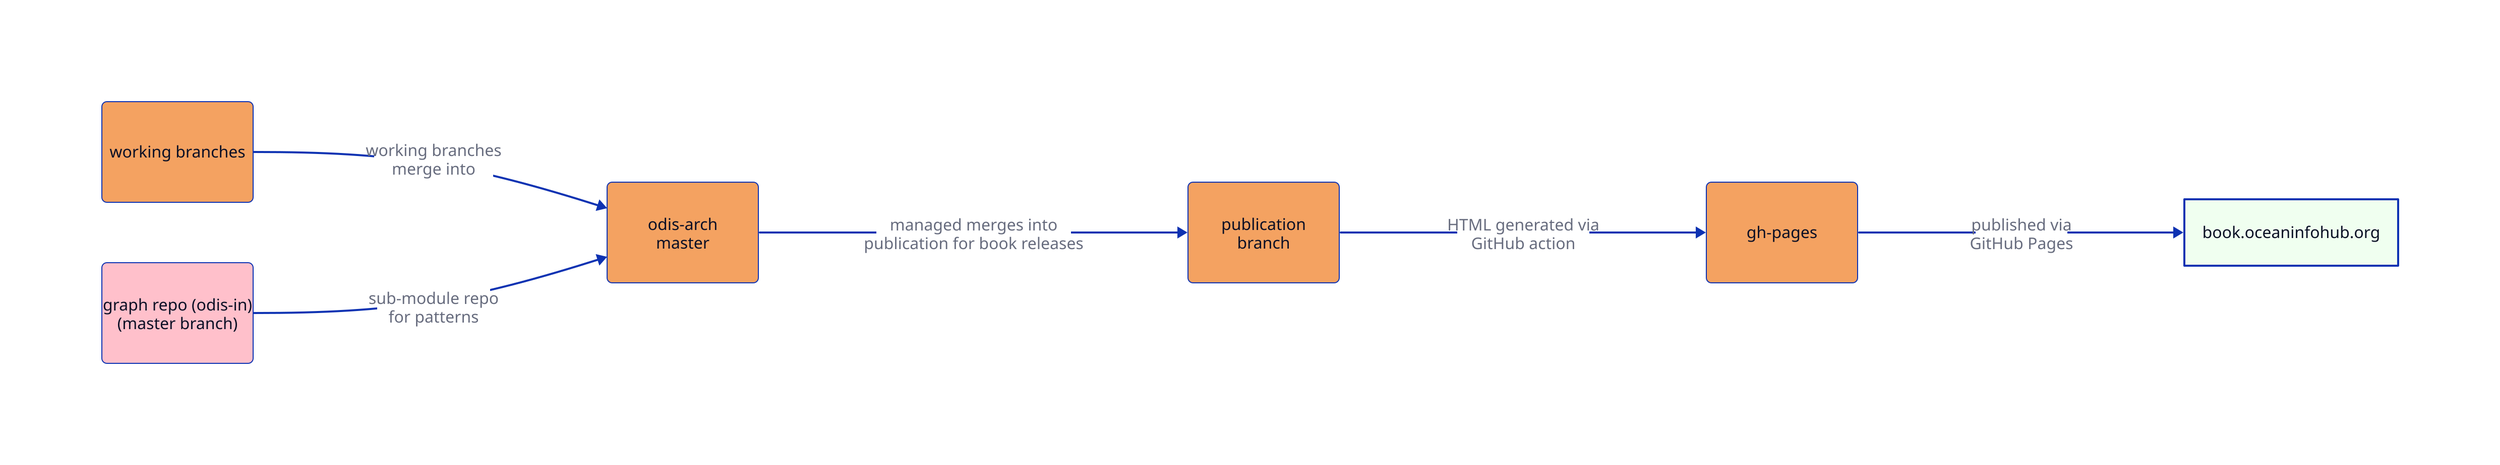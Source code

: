 direction: right

m: {
   label: odis-arch \nmaster
    width: 150
    height: 100
    style: {
      stroke-width: 1
      fill: "#f4a261"
      border-radius: 5
    }
}
p: {
   label: publication\nbranch
    width: 150
    height: 100
    style: {
      stroke-width: 1
      fill: "#f4a261"
      border-radius: 5
    }
}
gp:{
   label: gh-pages
    width: 150
    height: 100
    style: {
      stroke-width: 1
      fill: "#f4a261"
      border-radius: 5
    }
}
# s: schema-dev
w: {
   label: working branches
    width: 150
    height: 100
    style: {
      stroke-width: 1
      fill: "#f4a261"
      border-radius: 5
    }
}
b: book.oceaninfohub.org
g: {
   label: graph repo (odis-in)\n(master branch)
    width: 150
    height: 100
    style: {
      stroke-width: 1
      fill: "pink"
      border-radius: 5
    }
}

# make the products a color
b.style.fill: honeydew

m <- w: working branches\n merge into
m <- g: sub-module repo\n for patterns

m -> p: managed merges into \n publication for book releases

p -> gp: HTML generated via \nGitHub action
gp -> b:  published via \nGitHub Pages


